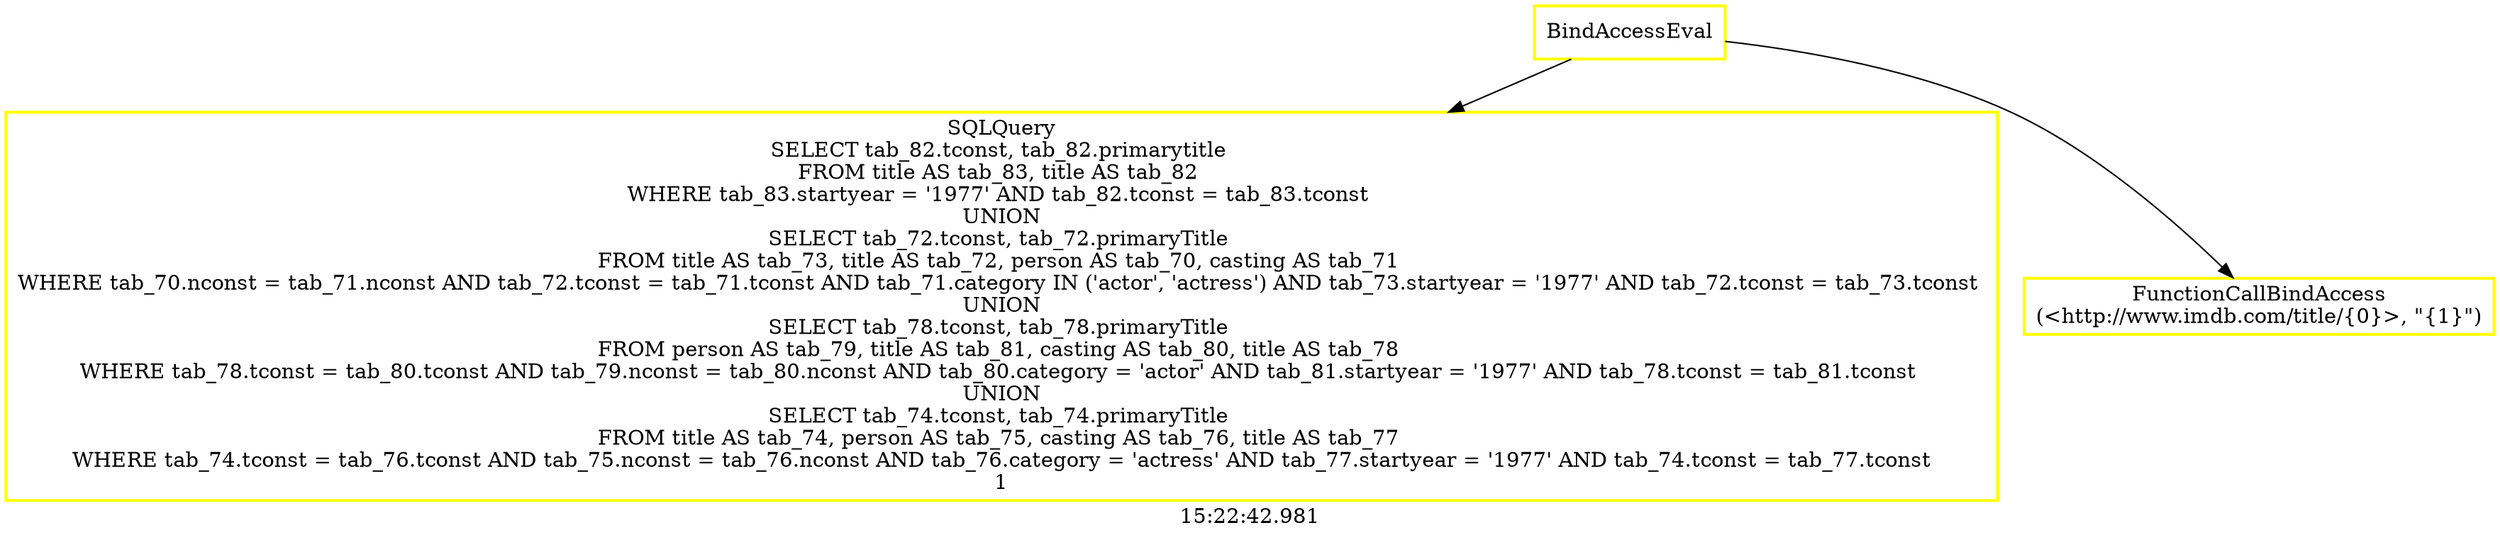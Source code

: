 digraph  g{ graph[label = "15:22:42.981"]
node [shape=rectangle, color=black, fontcolor=black, style=bold] edge [color=black] 0 [label="BindAccessEval", color = yellow] ; 
1 [label="SQLQuery
SELECT tab_82.tconst, tab_82.primarytitle 
FROM title AS tab_83, title AS tab_82 
WHERE tab_83.startyear = '1977' AND tab_82.tconst = tab_83.tconst 
UNION
SELECT tab_72.tconst, tab_72.primaryTitle 
FROM title AS tab_73, title AS tab_72, person AS tab_70, casting AS tab_71 
WHERE tab_70.nconst = tab_71.nconst AND tab_72.tconst = tab_71.tconst AND tab_71.category IN ('actor', 'actress') AND tab_73.startyear = '1977' AND tab_72.tconst = tab_73.tconst 
UNION
SELECT tab_78.tconst, tab_78.primaryTitle 
FROM person AS tab_79, title AS tab_81, casting AS tab_80, title AS tab_78 
WHERE tab_78.tconst = tab_80.tconst AND tab_79.nconst = tab_80.nconst AND tab_80.category = 'actor' AND tab_81.startyear = '1977' AND tab_78.tconst = tab_81.tconst 
UNION
SELECT tab_74.tconst, tab_74.primaryTitle 
FROM title AS tab_74, person AS tab_75, casting AS tab_76, title AS tab_77 
WHERE tab_74.tconst = tab_76.tconst AND tab_75.nconst = tab_76.nconst AND tab_76.category = 'actress' AND tab_77.startyear = '1977' AND tab_74.tconst = tab_77.tconst
1", color = yellow] ; 
0 -> 1 ; 
2 [label="FunctionCallBindAccess
(<http://www.imdb.com/title/{0}>, \"{1}\")", color = yellow] ; 
0 -> 2 ; 
}

